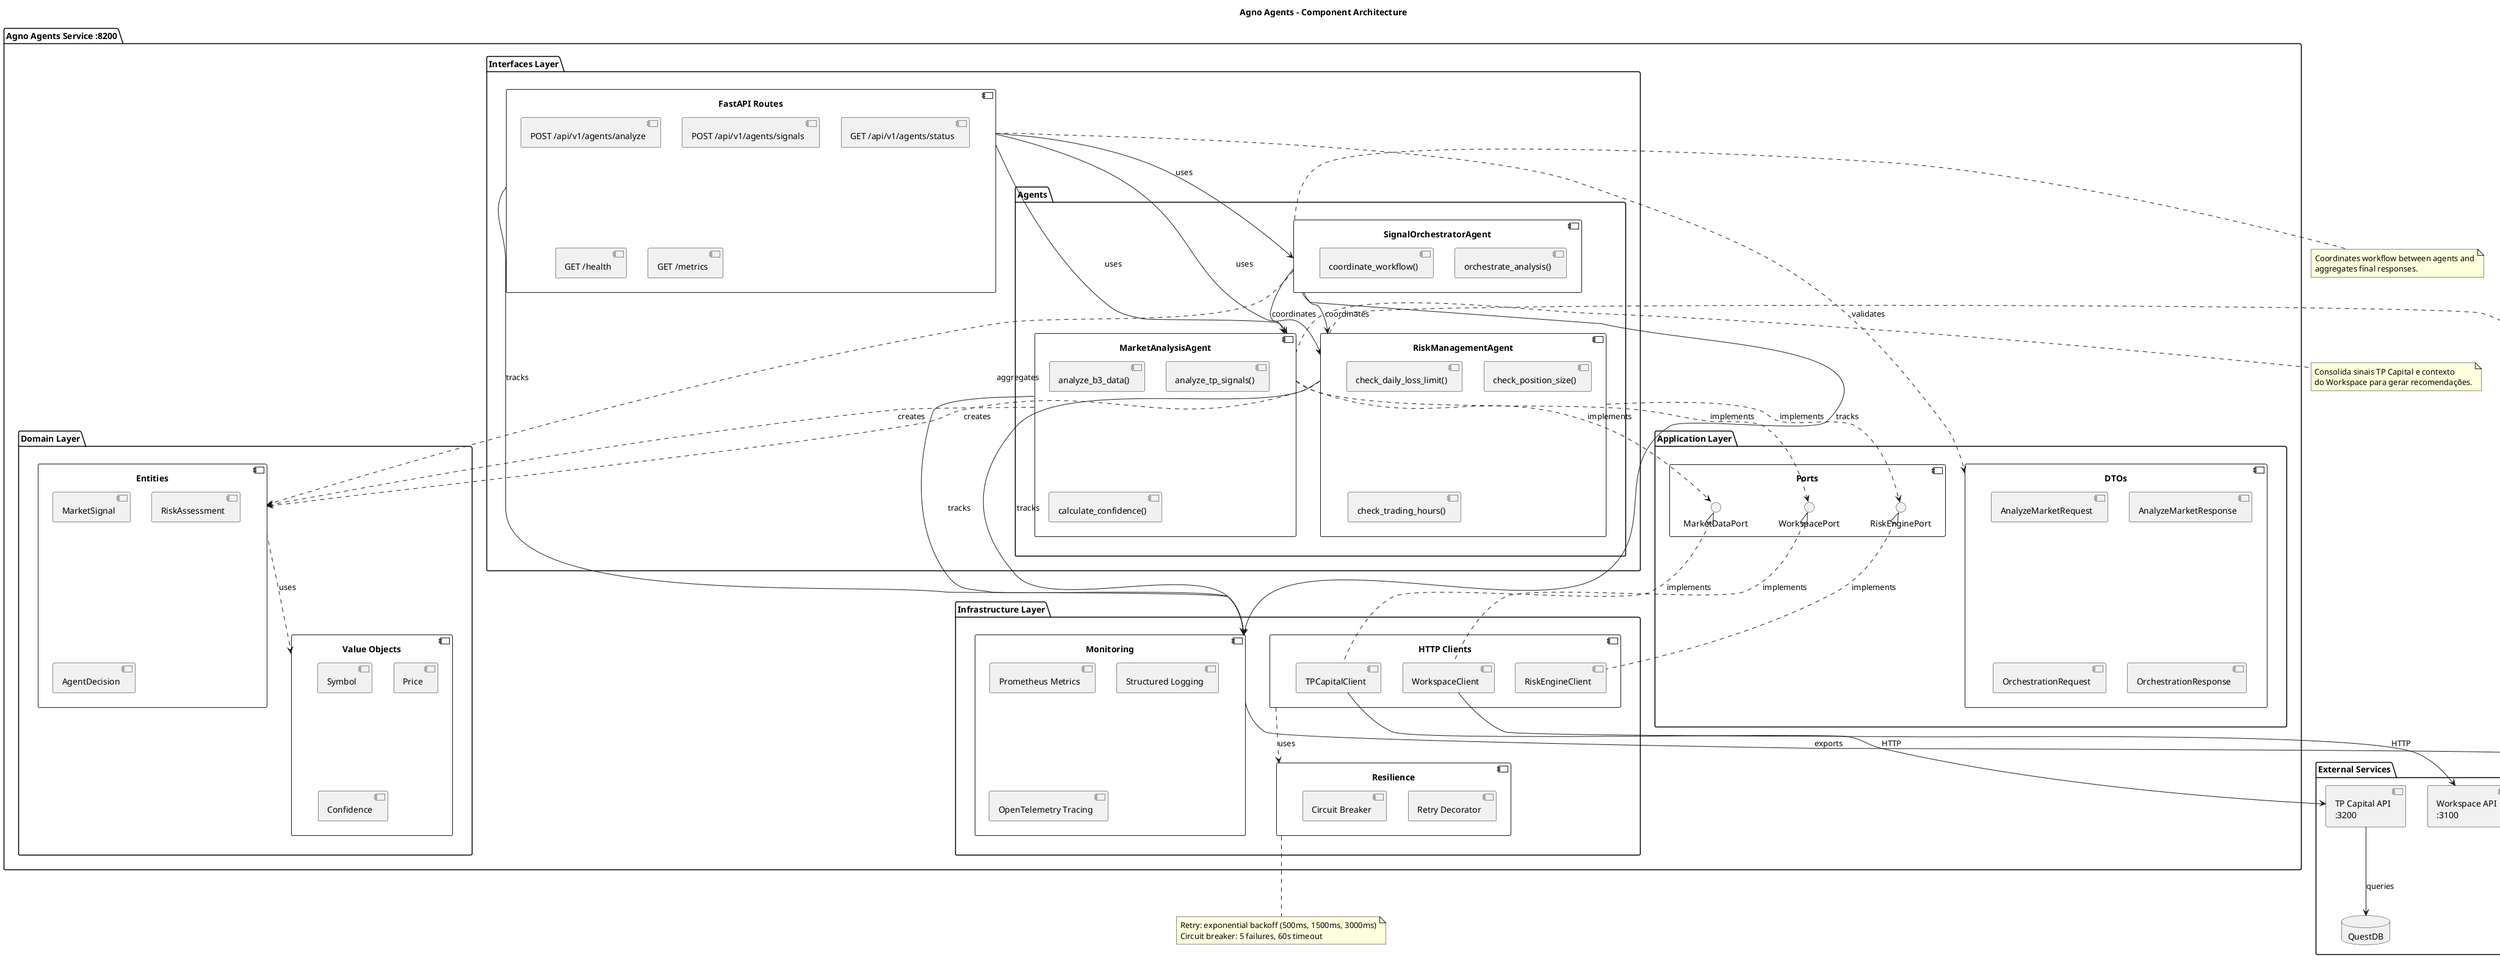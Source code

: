 @startuml
title Agno Agents - Component Architecture

!define RECTANGLE class

package "Agno Agents Service :8200" {
  package "Interfaces Layer" {
    component "FastAPI Routes" as Routes {
      [POST /api/v1/agents/analyze]
      [POST /api/v1/agents/signals]
      [GET /api/v1/agents/status]
      [GET /health]
      [GET /metrics]
    }

    package "Agents" {
      component "MarketAnalysisAgent" as MarketAgent {
        [analyze_b3_data()]
        [analyze_tp_signals()]
        [calculate_confidence()]
      }

      component "RiskManagementAgent" as RiskAgent {
        [check_daily_loss_limit()]
        [check_position_size()]
        [check_trading_hours()]
      }

      component "SignalOrchestratorAgent" as OrchestratorAgent {
        [orchestrate_analysis()]
        [coordinate_workflow()]
      }
    }
  }

  package "Application Layer" {
    component "Ports" as Ports {
      interface "MarketDataPort" as IMarketData
      interface "WorkspacePort" as IWorkspace
      interface "RiskEnginePort" as IRiskEngine
    }

    component "DTOs" as DTOs {
      [AnalyzeMarketRequest]
      [AnalyzeMarketResponse]
      [OrchestrationRequest]
      [OrchestrationResponse]
    }
  }

  package "Domain Layer" {
    component "Entities" as Entities {
      [MarketSignal]
      [RiskAssessment]
      [AgentDecision]
    }

    component "Value Objects" as ValueObjects {
      [Symbol]
      [Price]
      [Confidence]
    }
  }

  package "Infrastructure Layer" {
    component "HTTP Clients" as Clients {
      component "WorkspaceClient" as WorkspaceClient
      component "TPCapitalClient" as TPCapitalClient
      component "RiskEngineClient" as RiskEngineClient
    }

    component "Resilience" as Resilience {
      [Retry Decorator]
      [Circuit Breaker]
    }

    component "Monitoring" as Monitoring {
      [Prometheus Metrics]
      [Structured Logging]
      [OpenTelemetry Tracing]
    }
  }
}

package "External Services" {
  component "Workspace API\n:3100" as WorkspaceAPI
  component "TP Capital API\n:3200" as TPCapitalAPI
  database "QuestDB" as QuestDB
}

package "Observability Stack" {
  component "Prometheus\n:9090" as Prometheus
  component "Grafana\n:3000" as Grafana
}

Routes --> OrchestratorAgent : uses
Routes --> MarketAgent : uses
Routes --> RiskAgent : uses
Routes ..> DTOs : validates

OrchestratorAgent --> MarketAgent : coordinates
OrchestratorAgent --> RiskAgent : coordinates
MarketAgent ..> IMarketData : implements
MarketAgent ..> IWorkspace : implements
RiskAgent ..> IRiskEngine : implements

MarketAgent ..> Entities : creates
RiskAgent ..> Entities : creates
OrchestratorAgent ..> Entities : aggregates
Entities ..> ValueObjects : uses

IMarketData <|.. TPCapitalClient : implements
IWorkspace <|.. WorkspaceClient : implements
IRiskEngine <|.. RiskEngineClient : implements

WorkspaceClient --> WorkspaceAPI : HTTP
TPCapitalClient --> TPCapitalAPI : HTTP
TPCapitalAPI --> QuestDB : queries

Clients ..> Resilience : uses

Routes --> Monitoring : tracks
MarketAgent --> Monitoring : tracks
RiskAgent --> Monitoring : tracks
OrchestratorAgent --> Monitoring : tracks
Monitoring --> Prometheus : exports
Prometheus --> Grafana : visualizes

note right of MarketAgent
  Consolida sinais TP Capital e contexto
  do Workspace para gerar recomendações.
end note

note right of RiskAgent
  Validates signals against daily limits,
  position sizing and trading hours.
end note

note right of OrchestratorAgent
  Coordinates workflow between agents and
  aggregates final responses.
end note

note bottom of Resilience
  Retry: exponential backoff (500ms, 1500ms, 3000ms)
  Circuit breaker: 5 failures, 60s timeout
end note

@enduml
